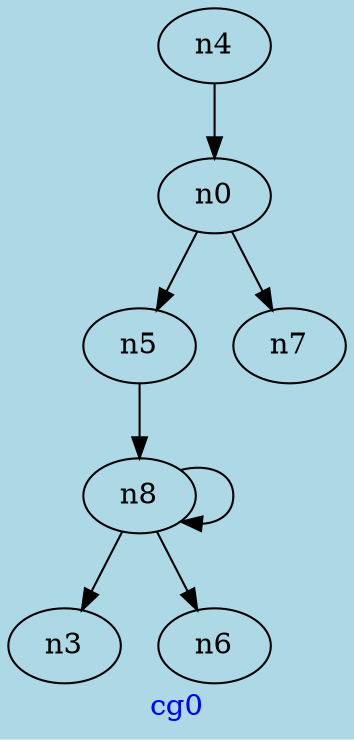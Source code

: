 digraph G{
graph [ label = "cg0" , fontcolor = "blue" , bgcolor = "lightblue" ];
n0;
n3;
n4;
n5;
n6;
n7;
n8;
n4->n0;
n8->n3;
n0->n5;
n8->n6;
n0->n7;
n5->n8;
n8->n8;
}
